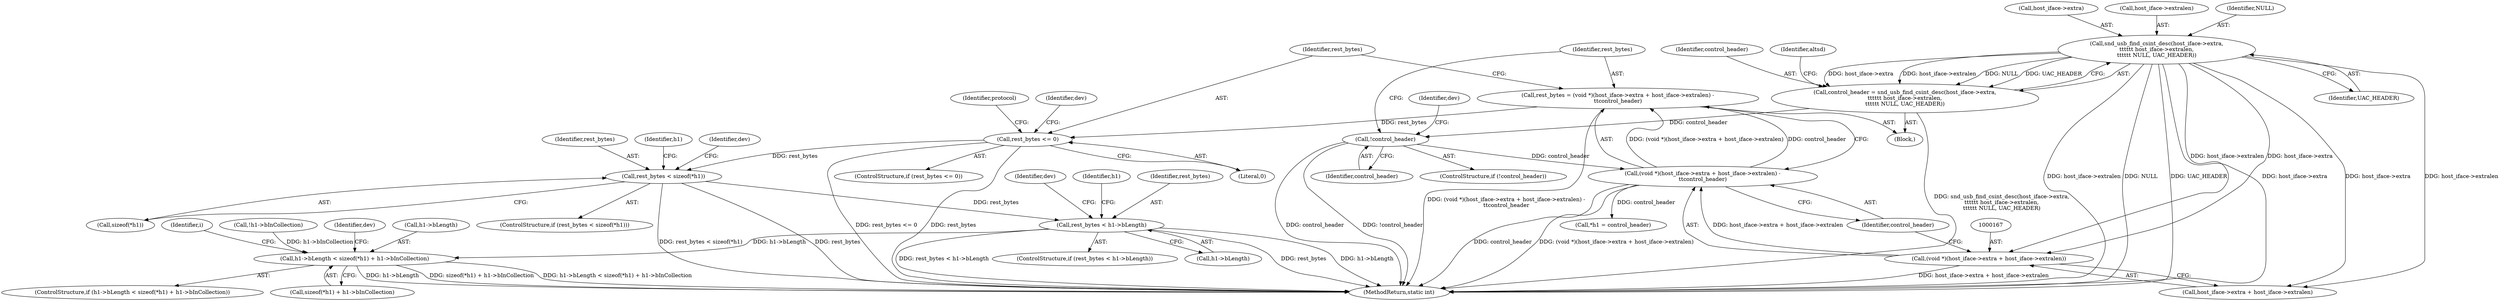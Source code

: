 digraph "0_linux_bfc81a8bc18e3c4ba0cbaa7666ff76be2f998991@integer" {
"1000163" [label="(Call,rest_bytes = (void *)(host_iface->extra + host_iface->extralen) -\n\t\tcontrol_header)"];
"1000165" [label="(Call,(void *)(host_iface->extra + host_iface->extralen) -\n\t\tcontrol_header)"];
"1000166" [label="(Call,(void *)(host_iface->extra + host_iface->extralen))"];
"1000132" [label="(Call,snd_usb_find_csint_desc(host_iface->extra,\n\t\t\t\t\t\t host_iface->extralen,\n\t\t\t\t\t\t NULL, UAC_HEADER))"];
"1000151" [label="(Call,!control_header)"];
"1000130" [label="(Call,control_header = snd_usb_find_csint_desc(host_iface->extra,\n\t\t\t\t\t\t host_iface->extralen,\n\t\t\t\t\t\t NULL, UAC_HEADER))"];
"1000177" [label="(Call,rest_bytes <= 0)"];
"1000208" [label="(Call,rest_bytes < sizeof(*h1))"];
"1000239" [label="(Call,rest_bytes < h1->bLength)"];
"1000255" [label="(Call,h1->bLength < sizeof(*h1) + h1->bInCollection)"];
"1000210" [label="(Call,sizeof(*h1))"];
"1000209" [label="(Identifier,rest_bytes)"];
"1000163" [label="(Call,rest_bytes = (void *)(host_iface->extra + host_iface->extralen) -\n\t\tcontrol_header)"];
"1000175" [label="(Identifier,control_header)"];
"1000257" [label="(Identifier,h1)"];
"1000255" [label="(Call,h1->bLength < sizeof(*h1) + h1->bInCollection)"];
"1000178" [label="(Identifier,rest_bytes)"];
"1000256" [label="(Call,h1->bLength)"];
"1000150" [label="(ControlStructure,if (!control_header))"];
"1000177" [label="(Call,rest_bytes <= 0)"];
"1000179" [label="(Literal,0)"];
"1000142" [label="(Identifier,altsd)"];
"1000238" [label="(ControlStructure,if (rest_bytes < h1->bLength))"];
"1000226" [label="(Identifier,h1)"];
"1000240" [label="(Identifier,rest_bytes)"];
"1000130" [label="(Call,control_header = snd_usb_find_csint_desc(host_iface->extra,\n\t\t\t\t\t\t host_iface->extralen,\n\t\t\t\t\t\t NULL, UAC_HEADER))"];
"1000278" [label="(Identifier,i)"];
"1000191" [label="(Identifier,protocol)"];
"1000151" [label="(Call,!control_header)"];
"1000165" [label="(Call,(void *)(host_iface->extra + host_iface->extralen) -\n\t\tcontrol_header)"];
"1000241" [label="(Call,h1->bLength)"];
"1000254" [label="(ControlStructure,if (h1->bLength < sizeof(*h1) + h1->bInCollection))"];
"1000140" [label="(Identifier,UAC_HEADER)"];
"1000259" [label="(Call,sizeof(*h1) + h1->bInCollection)"];
"1000208" [label="(Call,rest_bytes < sizeof(*h1))"];
"1000168" [label="(Call,host_iface->extra + host_iface->extralen)"];
"1000239" [label="(Call,rest_bytes < h1->bLength)"];
"1000107" [label="(Block,)"];
"1000152" [label="(Identifier,control_header)"];
"1000133" [label="(Call,host_iface->extra)"];
"1000224" [label="(Call,!h1->bInCollection)"];
"1000166" [label="(Call,(void *)(host_iface->extra + host_iface->extralen))"];
"1000136" [label="(Call,host_iface->extralen)"];
"1000217" [label="(Identifier,dev)"];
"1000164" [label="(Identifier,rest_bytes)"];
"1000157" [label="(Identifier,dev)"];
"1000139" [label="(Identifier,NULL)"];
"1000176" [label="(ControlStructure,if (rest_bytes <= 0))"];
"1000248" [label="(Identifier,dev)"];
"1000389" [label="(MethodReturn,static int)"];
"1000207" [label="(ControlStructure,if (rest_bytes < sizeof(*h1)))"];
"1000270" [label="(Identifier,dev)"];
"1000132" [label="(Call,snd_usb_find_csint_desc(host_iface->extra,\n\t\t\t\t\t\t host_iface->extralen,\n\t\t\t\t\t\t NULL, UAC_HEADER))"];
"1000204" [label="(Call,*h1 = control_header)"];
"1000131" [label="(Identifier,control_header)"];
"1000184" [label="(Identifier,dev)"];
"1000163" -> "1000107"  [label="AST: "];
"1000163" -> "1000165"  [label="CFG: "];
"1000164" -> "1000163"  [label="AST: "];
"1000165" -> "1000163"  [label="AST: "];
"1000178" -> "1000163"  [label="CFG: "];
"1000163" -> "1000389"  [label="DDG: (void *)(host_iface->extra + host_iface->extralen) -\n\t\tcontrol_header"];
"1000165" -> "1000163"  [label="DDG: (void *)(host_iface->extra + host_iface->extralen)"];
"1000165" -> "1000163"  [label="DDG: control_header"];
"1000163" -> "1000177"  [label="DDG: rest_bytes"];
"1000165" -> "1000175"  [label="CFG: "];
"1000166" -> "1000165"  [label="AST: "];
"1000175" -> "1000165"  [label="AST: "];
"1000165" -> "1000389"  [label="DDG: (void *)(host_iface->extra + host_iface->extralen)"];
"1000165" -> "1000389"  [label="DDG: control_header"];
"1000166" -> "1000165"  [label="DDG: host_iface->extra + host_iface->extralen"];
"1000151" -> "1000165"  [label="DDG: control_header"];
"1000165" -> "1000204"  [label="DDG: control_header"];
"1000166" -> "1000168"  [label="CFG: "];
"1000167" -> "1000166"  [label="AST: "];
"1000168" -> "1000166"  [label="AST: "];
"1000175" -> "1000166"  [label="CFG: "];
"1000166" -> "1000389"  [label="DDG: host_iface->extra + host_iface->extralen"];
"1000132" -> "1000166"  [label="DDG: host_iface->extra"];
"1000132" -> "1000166"  [label="DDG: host_iface->extralen"];
"1000132" -> "1000130"  [label="AST: "];
"1000132" -> "1000140"  [label="CFG: "];
"1000133" -> "1000132"  [label="AST: "];
"1000136" -> "1000132"  [label="AST: "];
"1000139" -> "1000132"  [label="AST: "];
"1000140" -> "1000132"  [label="AST: "];
"1000130" -> "1000132"  [label="CFG: "];
"1000132" -> "1000389"  [label="DDG: NULL"];
"1000132" -> "1000389"  [label="DDG: UAC_HEADER"];
"1000132" -> "1000389"  [label="DDG: host_iface->extra"];
"1000132" -> "1000389"  [label="DDG: host_iface->extralen"];
"1000132" -> "1000130"  [label="DDG: host_iface->extra"];
"1000132" -> "1000130"  [label="DDG: host_iface->extralen"];
"1000132" -> "1000130"  [label="DDG: NULL"];
"1000132" -> "1000130"  [label="DDG: UAC_HEADER"];
"1000132" -> "1000168"  [label="DDG: host_iface->extra"];
"1000132" -> "1000168"  [label="DDG: host_iface->extralen"];
"1000151" -> "1000150"  [label="AST: "];
"1000151" -> "1000152"  [label="CFG: "];
"1000152" -> "1000151"  [label="AST: "];
"1000157" -> "1000151"  [label="CFG: "];
"1000164" -> "1000151"  [label="CFG: "];
"1000151" -> "1000389"  [label="DDG: !control_header"];
"1000151" -> "1000389"  [label="DDG: control_header"];
"1000130" -> "1000151"  [label="DDG: control_header"];
"1000130" -> "1000107"  [label="AST: "];
"1000131" -> "1000130"  [label="AST: "];
"1000142" -> "1000130"  [label="CFG: "];
"1000130" -> "1000389"  [label="DDG: snd_usb_find_csint_desc(host_iface->extra,\n\t\t\t\t\t\t host_iface->extralen,\n\t\t\t\t\t\t NULL, UAC_HEADER)"];
"1000177" -> "1000176"  [label="AST: "];
"1000177" -> "1000179"  [label="CFG: "];
"1000178" -> "1000177"  [label="AST: "];
"1000179" -> "1000177"  [label="AST: "];
"1000184" -> "1000177"  [label="CFG: "];
"1000191" -> "1000177"  [label="CFG: "];
"1000177" -> "1000389"  [label="DDG: rest_bytes"];
"1000177" -> "1000389"  [label="DDG: rest_bytes <= 0"];
"1000177" -> "1000208"  [label="DDG: rest_bytes"];
"1000208" -> "1000207"  [label="AST: "];
"1000208" -> "1000210"  [label="CFG: "];
"1000209" -> "1000208"  [label="AST: "];
"1000210" -> "1000208"  [label="AST: "];
"1000217" -> "1000208"  [label="CFG: "];
"1000226" -> "1000208"  [label="CFG: "];
"1000208" -> "1000389"  [label="DDG: rest_bytes"];
"1000208" -> "1000389"  [label="DDG: rest_bytes < sizeof(*h1)"];
"1000208" -> "1000239"  [label="DDG: rest_bytes"];
"1000239" -> "1000238"  [label="AST: "];
"1000239" -> "1000241"  [label="CFG: "];
"1000240" -> "1000239"  [label="AST: "];
"1000241" -> "1000239"  [label="AST: "];
"1000248" -> "1000239"  [label="CFG: "];
"1000257" -> "1000239"  [label="CFG: "];
"1000239" -> "1000389"  [label="DDG: rest_bytes < h1->bLength"];
"1000239" -> "1000389"  [label="DDG: rest_bytes"];
"1000239" -> "1000389"  [label="DDG: h1->bLength"];
"1000239" -> "1000255"  [label="DDG: h1->bLength"];
"1000255" -> "1000254"  [label="AST: "];
"1000255" -> "1000259"  [label="CFG: "];
"1000256" -> "1000255"  [label="AST: "];
"1000259" -> "1000255"  [label="AST: "];
"1000270" -> "1000255"  [label="CFG: "];
"1000278" -> "1000255"  [label="CFG: "];
"1000255" -> "1000389"  [label="DDG: sizeof(*h1) + h1->bInCollection"];
"1000255" -> "1000389"  [label="DDG: h1->bLength < sizeof(*h1) + h1->bInCollection"];
"1000255" -> "1000389"  [label="DDG: h1->bLength"];
"1000224" -> "1000255"  [label="DDG: h1->bInCollection"];
}
